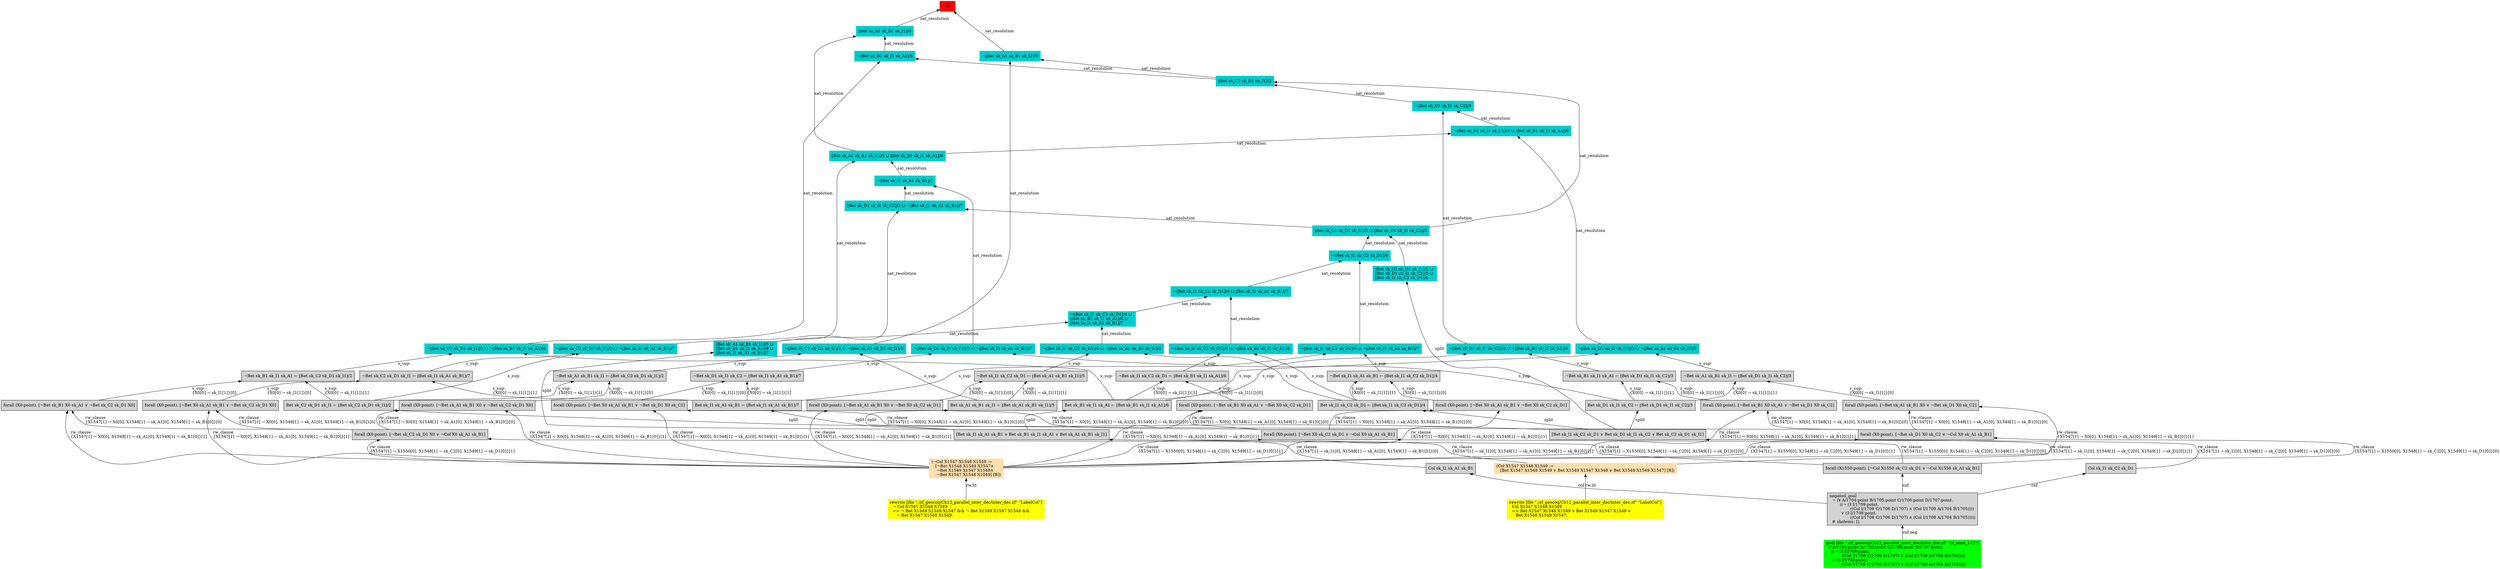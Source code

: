 digraph "unsat_graph" {
  vertex_0 [color=red, label="[]", shape=box, style=filled];
  vertex_0 -> vertex_1 [label="sat_resolution", dir="back"];
  vertex_1 [color=cyan3, shape=box, label="¬⟦Bet sk_A1 sk_B1 sk_I1⟧/5\l", style=filled];
  vertex_1 -> vertex_2 [label="sat_resolution", dir="back"];
  vertex_2 [color=cyan3, shape=box, label="⟦Bet sk_C2 sk_D1 sk_I1⟧/2\l", style=filled];
  vertex_2 -> vertex_3 [label="sat_resolution", dir="back"];
  vertex_3 [color=cyan3, shape=box, label="¬⟦Bet sk_D1 sk_I1 sk_C2⟧/3\l", style=filled];
  vertex_3 -> vertex_4 [label="sat_resolution", dir="back"];
  vertex_4 [color=cyan3, shape=box, label="¬⟦Bet sk_D1 sk_I1 sk_C2⟧/3 ⊔ ¬⟦Bet sk_B1 sk_I1 sk_A1⟧/6\l", style=filled];
  vertex_4 -> vertex_5 [label="s_sup-\l", dir="back"];
  vertex_5 [shape=box, label="¬Bet sk_B1 sk_I1 sk_A1 ← ⟦Bet sk_D1 sk_I1 sk_C2⟧/3\l", style=filled];
  vertex_5 -> vertex_6 [label="s_sup-\l\{X0[0] → sk_I1[1]\}[0]\l", dir="back"];
  vertex_6 [shape=box, label="forall (X0:point). [¬Bet sk_B1 X0 sk_A1 ∨ ¬Bet sk_D1 X0 sk_C2]\l", style=filled];
  vertex_6 -> vertex_7 [label="rw_clause\l\{X1547[1] → X0[0], X1548[1] → sk_A1[0], X1549[1] → sk_B1[0]\}[1]\l", dir="back"];
  vertex_7 [color=navajowhite, shape=box, label="(¬Col X1547 X1548 X1549 :=\l   [¬Bet X1548 X1549 X1547∧\l    ¬Bet X1549 X1547 X1548∧\l    ¬Bet X1547 X1548 X1549] [B])\l", style=filled];
  vertex_7 -> vertex_8 [label="rw.lit", dir="back"];
  vertex_8 [color=yellow, shape=box, label="rewrite [file \"./zf_geocoq/Ch12_parallel_inter_dec/inter_dec.zf\" \"LabelCol\"]\l  ¬ Col X1547 X1548 X1549\l  =\> ¬ Bet X1548 X1549 X1547 && ¬ Bet X1549 X1547 X1548 && \l     ¬ Bet X1547 X1548 X1549.\l", style=filled];
  vertex_6 -> vertex_9 [label="rw_clause\l\{X1547[1] → X0[0], X1548[1] → sk_A1[0], X1549[1] → sk_B1[0]\}[0]\l", dir="back"];
  vertex_9 [shape=box, label="forall (X0:point). [¬Bet sk_D1 X0 sk_C2 ∨ ¬Col X0 sk_A1 sk_B1]\l", style=filled];
  vertex_9 -> vertex_7 [label="rw_clause\l\{X1547[1] → X1550[0], X1548[1] → sk_C2[0], X1549[1] → sk_D1[0]\}[1]\l", dir="back"];
  vertex_9 -> vertex_10 [label="rw_clause\l\{X1547[1] → X1550[0], X1548[1] → sk_C2[0], X1549[1] → sk_D1[0]\}[0]\l", dir="back"];
  vertex_10 [shape=box, label="forall (X1550:point). [¬Col X1550 sk_C2 sk_D1 ∨ ¬Col X1550 sk_A1 sk_B1]\l", style=filled];
  vertex_10 -> vertex_11 [label="cnf", dir="back"];
  vertex_11 [shape=box, label="negated_goal\l  ¬ (∀ A/1704:point B/1705:point C/1706:point D/1707:point.\l        ((¬ (∃ I/1709:point.\l                ((Col I/1709 C/1706 D/1707) ∧ (Col I/1709 A/1704 B/1705))))\l         ∨ (∃ I/1708:point.\l                ((Col I/1708 C/1706 D/1707) ∧ (Col I/1708 A/1704 B/1705)))))\l  # skolems: [].\l", style=filled];
  vertex_11 -> vertex_12 [label="cnf.neg", dir="back"];
  vertex_12 [color=green, shape=box, label="goal [file \"./zf_geocoq/Ch12_parallel_inter_dec/inter_dec.zf\" \"zf_stmt_132\"]\l  ∀ A/1704:point B/1705:point C/1706:point D/1707:point.\l    ((¬ (∃ I/1709:point.\l            ((Col I/1709 C/1706 D/1707) ∧ (Col I/1709 A/1704 B/1705))))\l     ∨ (∃ I/1708:point.\l            ((Col I/1708 C/1706 D/1707) ∧ (Col I/1708 A/1704 B/1705)))).\l", style=filled];
  vertex_5 -> vertex_13 [label="s_sup-\l\{X0[0] → sk_I1[1]\}[1]\l", dir="back"];
  vertex_13 [shape=box, label="Bet sk_D1 sk_I1 sk_C2 ← ⟦Bet sk_D1 sk_I1 sk_C2⟧/3\l", style=filled];
  vertex_13 -> vertex_14 [label="split", dir="back"];
  vertex_14 [shape=box, label="[Bet sk_I1 sk_C2 sk_D1 ∨ Bet sk_D1 sk_I1 sk_C2 ∨ Bet sk_C2 sk_D1 sk_I1]\l", style=filled];
  vertex_14 -> vertex_15 [label="rw_clause\l\{X1547[1] → sk_I1[0], X1548[1] → sk_C2[0], X1549[1] → sk_D1[0]\}[1]\l", dir="back"];
  vertex_15 [color=navajowhite, shape=box, label="(Col X1547 X1548 X1549 :=\l   [Bet X1547 X1548 X1549 ∨ Bet X1549 X1547 X1548 ∨ Bet X1548 X1549 X1547] [B])\l", style=filled];
  vertex_15 -> vertex_16 [label="rw.lit", dir="back"];
  vertex_16 [color=yellow, shape=box, label="rewrite [file \"./zf_geocoq/Ch12_parallel_inter_dec/inter_dec.zf\" \"LabelCol\"]\l  Col X1547 X1548 X1549\l  =\> Bet X1547 X1548 X1549 ∨ Bet X1549 X1547 X1548 ∨ \l     Bet X1548 X1549 X1547.\l", style=filled];
  vertex_14 -> vertex_17 [label="rw_clause\l\{X1547[1] → sk_I1[0], X1548[1] → sk_C2[0], X1549[1] → sk_D1[0]\}[0]\l", dir="back"];
  vertex_17 [shape=box, label="Col sk_I1 sk_C2 sk_D1\l", style=filled];
  vertex_17 -> vertex_11 [label="cnf", dir="back"];
  vertex_4 -> vertex_18 [label="s_sup-\l", dir="back"];
  vertex_18 [shape=box, label="Bet sk_B1 sk_I1 sk_A1 ← ⟦Bet sk_B1 sk_I1 sk_A1⟧/6\l", style=filled];
  vertex_18 -> vertex_19 [label="split", dir="back"];
  vertex_19 [shape=box, label="[Bet sk_I1 sk_A1 sk_B1 ∨ Bet sk_B1 sk_I1 sk_A1 ∨ Bet sk_A1 sk_B1 sk_I1]\l", style=filled];
  vertex_19 -> vertex_15 [label="rw_clause\l\{X1547[1] → sk_I1[0], X1548[1] → sk_A1[0], X1549[1] → sk_B1[0]\}[1]\l", dir="back"];
  vertex_19 -> vertex_20 [label="rw_clause\l\{X1547[1] → sk_I1[0], X1548[1] → sk_A1[0], X1549[1] → sk_B1[0]\}[0]\l", dir="back"];
  vertex_20 [shape=box, label="Col sk_I1 sk_A1 sk_B1\l", style=filled];
  vertex_20 -> vertex_11 [label="cnf", dir="back"];
  vertex_3 -> vertex_21 [label="sat_resolution", dir="back"];
  vertex_21 [color=cyan3, shape=box, label="¬⟦Bet sk_D1 sk_I1 sk_C2⟧/3 ⊔ ⟦Bet sk_B1 sk_I1 sk_A1⟧/6\l", style=filled];
  vertex_21 -> vertex_22 [label="sat_resolution", dir="back"];
  vertex_22 [color=cyan3, shape=box, label="¬⟦Bet sk_D1 sk_I1 sk_C2⟧/3 ⊔ ¬⟦Bet sk_A1 sk_B1 sk_I1⟧/5\l", style=filled];
  vertex_22 -> vertex_23 [label="s_sup-\l", dir="back"];
  vertex_23 [shape=box, label="¬Bet sk_A1 sk_B1 sk_I1 ← ⟦Bet sk_D1 sk_I1 sk_C2⟧/3\l", style=filled];
  vertex_23 -> vertex_24 [label="s_sup-\l\{X0[0] → sk_I1[1]\}[0]\l", dir="back"];
  vertex_24 [shape=box, label="forall (X0:point). [¬Bet sk_A1 sk_B1 X0 ∨ ¬Bet sk_D1 X0 sk_C2]\l", style=filled];
  vertex_24 -> vertex_7 [label="rw_clause\l\{X1547[1] → X0[0], X1548[1] → sk_A1[0], X1549[1] → sk_B1[0]\}[1]\l", dir="back"];
  vertex_24 -> vertex_9 [label="rw_clause\l\{X1547[1] → X0[0], X1548[1] → sk_A1[0], X1549[1] → sk_B1[0]\}[0]\l", dir="back"];
  vertex_23 -> vertex_13 [label="s_sup-\l\{X0[0] → sk_I1[1]\}[1]\l", dir="back"];
  vertex_22 -> vertex_25 [label="s_sup-\l", dir="back"];
  vertex_25 [shape=box, label="Bet sk_A1 sk_B1 sk_I1 ← ⟦Bet sk_A1 sk_B1 sk_I1⟧/5\l", style=filled];
  vertex_25 -> vertex_19 [label="split", dir="back"];
  vertex_21 -> vertex_26 [label="sat_resolution", dir="back"];
  vertex_26 [color=cyan3, shape=box, label="⟦Bet sk_A1 sk_B1 sk_I1⟧/5 ⊔ ⟦Bet sk_B1 sk_I1 sk_A1⟧/6\l", style=filled];
  vertex_26 -> vertex_27 [label="sat_resolution", dir="back"];
  vertex_27 [color=cyan3, shape=box, label="¬⟦Bet sk_I1 sk_A1 sk_B1⟧/7\l", style=filled];
  vertex_27 -> vertex_28 [label="sat_resolution", dir="back"];
  vertex_28 [color=cyan3, shape=box, label="¬⟦Bet sk_D1 sk_I1 sk_C2⟧/3 ⊔ ¬⟦Bet sk_I1 sk_A1 sk_B1⟧/7\l", style=filled];
  vertex_28 -> vertex_29 [label="s_sup-\l", dir="back"];
  vertex_29 [shape=box, label="¬Bet sk_D1 sk_I1 sk_C2 ← ⟦Bet sk_I1 sk_A1 sk_B1⟧/7\l", style=filled];
  vertex_29 -> vertex_30 [label="s_sup-\l\{X0[0] → sk_I1[1]\}[0]\l", dir="back"];
  vertex_30 [shape=box, label="forall (X0:point). [¬Bet X0 sk_A1 sk_B1 ∨ ¬Bet sk_D1 X0 sk_C2]\l", style=filled];
  vertex_30 -> vertex_7 [label="rw_clause\l\{X1547[1] → X0[0], X1548[1] → sk_A1[0], X1549[1] → sk_B1[0]\}[1]\l", dir="back"];
  vertex_30 -> vertex_9 [label="rw_clause\l\{X1547[1] → X0[0], X1548[1] → sk_A1[0], X1549[1] → sk_B1[0]\}[0]\l", dir="back"];
  vertex_29 -> vertex_31 [label="s_sup-\l\{X0[0] → sk_I1[1]\}[1]\l", dir="back"];
  vertex_31 [shape=box, label="Bet sk_I1 sk_A1 sk_B1 ← ⟦Bet sk_I1 sk_A1 sk_B1⟧/7\l", style=filled];
  vertex_31 -> vertex_19 [label="split", dir="back"];
  vertex_28 -> vertex_13 [label="s_sup-\l", dir="back"];
  vertex_27 -> vertex_32 [label="sat_resolution", dir="back"];
  vertex_32 [color=cyan3, shape=box, label="⟦Bet sk_D1 sk_I1 sk_C2⟧/3 ⊔ ¬⟦Bet sk_I1 sk_A1 sk_B1⟧/7\l", style=filled];
  vertex_32 -> vertex_33 [label="sat_resolution", dir="back"];
  vertex_33 [color=cyan3, shape=box, label="¬⟦Bet sk_C2 sk_D1 sk_I1⟧/2 ⊔ ¬⟦Bet sk_I1 sk_A1 sk_B1⟧/7\l", style=filled];
  vertex_33 -> vertex_34 [label="s_sup-\l", dir="back"];
  vertex_34 [shape=box, label="¬Bet sk_C2 sk_D1 sk_I1 ← ⟦Bet sk_I1 sk_A1 sk_B1⟧/7\l", style=filled];
  vertex_34 -> vertex_35 [label="s_sup-\l\{X0[0] → sk_I1[1]\}[0]\l", dir="back"];
  vertex_35 [shape=box, label="forall (X0:point). [¬Bet X0 sk_A1 sk_B1 ∨ ¬Bet sk_C2 sk_D1 X0]\l", style=filled];
  vertex_35 -> vertex_7 [label="rw_clause\l\{X1547[1] → X0[0], X1548[1] → sk_A1[0], X1549[1] → sk_B1[0]\}[1]\l", dir="back"];
  vertex_35 -> vertex_36 [label="rw_clause\l\{X1547[1] → X0[0], X1548[1] → sk_A1[0], X1549[1] → sk_B1[0]\}[0]\l", dir="back"];
  vertex_36 [shape=box, label="forall (X0:point). [¬Bet sk_C2 sk_D1 X0 ∨ ¬Col X0 sk_A1 sk_B1]\l", style=filled];
  vertex_36 -> vertex_7 [label="rw_clause\l\{X1547[1] → X1550[0], X1548[1] → sk_C2[0], X1549[1] → sk_D1[0]\}[1]\l", dir="back"];
  vertex_36 -> vertex_10 [label="rw_clause\l\{X1547[1] → X1550[0], X1548[1] → sk_C2[0], X1549[1] → sk_D1[0]\}[0]\l", dir="back"];
  vertex_34 -> vertex_31 [label="s_sup-\l\{X0[0] → sk_I1[1]\}[1]\l", dir="back"];
  vertex_33 -> vertex_37 [label="s_sup-\l", dir="back"];
  vertex_37 [shape=box, label="Bet sk_C2 sk_D1 sk_I1 ← ⟦Bet sk_C2 sk_D1 sk_I1⟧/2\l", style=filled];
  vertex_37 -> vertex_14 [label="split", dir="back"];
  vertex_32 -> vertex_38 [label="sat_resolution", dir="back"];
  vertex_38 [color=cyan3, shape=box, label="⟦Bet sk_C2 sk_D1 sk_I1⟧/2 ⊔ ⟦Bet sk_D1 sk_I1 sk_C2⟧/3\l", style=filled];
  vertex_38 -> vertex_39 [label="sat_resolution", dir="back"];
  vertex_39 [color=cyan3, shape=box, label="¬⟦Bet sk_I1 sk_C2 sk_D1⟧/4\l", style=filled];
  vertex_39 -> vertex_40 [label="sat_resolution", dir="back"];
  vertex_40 [color=cyan3, shape=box, label="¬⟦Bet sk_I1 sk_C2 sk_D1⟧/4 ⊔ ¬⟦Bet sk_I1 sk_A1 sk_B1⟧/7\l", style=filled];
  vertex_40 -> vertex_41 [label="s_sup-\l", dir="back"];
  vertex_41 [shape=box, label="¬Bet sk_I1 sk_A1 sk_B1 ← ⟦Bet sk_I1 sk_C2 sk_D1⟧/4\l", style=filled];
  vertex_41 -> vertex_42 [label="s_sup-\l\{X0[0] → sk_I1[1]\}[0]\l", dir="back"];
  vertex_42 [shape=box, label="forall (X0:point). [¬Bet X0 sk_A1 sk_B1 ∨ ¬Bet X0 sk_C2 sk_D1]\l", style=filled];
  vertex_42 -> vertex_7 [label="rw_clause\l\{X1547[1] → X0[0], X1548[1] → sk_A1[0], X1549[1] → sk_B1[0]\}[1]\l", dir="back"];
  vertex_42 -> vertex_43 [label="rw_clause\l\{X1547[1] → X0[0], X1548[1] → sk_A1[0], X1549[1] → sk_B1[0]\}[0]\l", dir="back"];
  vertex_43 [shape=box, label="forall (X0:point). [¬Bet X0 sk_C2 sk_D1 ∨ ¬Col X0 sk_A1 sk_B1]\l", style=filled];
  vertex_43 -> vertex_7 [label="rw_clause\l\{X1547[1] → X1550[0], X1548[1] → sk_C2[0], X1549[1] → sk_D1[0]\}[1]\l", dir="back"];
  vertex_43 -> vertex_10 [label="rw_clause\l\{X1547[1] → X1550[0], X1548[1] → sk_C2[0], X1549[1] → sk_D1[0]\}[0]\l", dir="back"];
  vertex_41 -> vertex_44 [label="s_sup-\l\{X0[0] → sk_I1[1]\}[1]\l", dir="back"];
  vertex_44 [shape=box, label="Bet sk_I1 sk_C2 sk_D1 ← ⟦Bet sk_I1 sk_C2 sk_D1⟧/4\l", style=filled];
  vertex_44 -> vertex_14 [label="split", dir="back"];
  vertex_40 -> vertex_31 [label="s_sup-\l", dir="back"];
  vertex_39 -> vertex_45 [label="sat_resolution", dir="back"];
  vertex_45 [color=cyan3, shape=box, label="¬⟦Bet sk_I1 sk_C2 sk_D1⟧/4 ⊔ ⟦Bet sk_I1 sk_A1 sk_B1⟧/7\l", style=filled];
  vertex_45 -> vertex_46 [label="sat_resolution", dir="back"];
  vertex_46 [color=cyan3, shape=box, label="¬⟦Bet sk_I1 sk_C2 sk_D1⟧/4 ⊔ ¬⟦Bet sk_B1 sk_I1 sk_A1⟧/6\l", style=filled];
  vertex_46 -> vertex_47 [label="s_sup-\l", dir="back"];
  vertex_47 [shape=box, label="¬Bet sk_I1 sk_C2 sk_D1 ← ⟦Bet sk_B1 sk_I1 sk_A1⟧/6\l", style=filled];
  vertex_47 -> vertex_48 [label="s_sup-\l\{X0[0] → sk_I1[1]\}[0]\l", dir="back"];
  vertex_48 [shape=box, label="forall (X0:point). [¬Bet sk_B1 X0 sk_A1 ∨ ¬Bet X0 sk_C2 sk_D1]\l", style=filled];
  vertex_48 -> vertex_7 [label="rw_clause\l\{X1547[1] → X0[0], X1548[1] → sk_A1[0], X1549[1] → sk_B1[0]\}[1]\l", dir="back"];
  vertex_48 -> vertex_43 [label="rw_clause\l\{X1547[1] → X0[0], X1548[1] → sk_A1[0], X1549[1] → sk_B1[0]\}[0]\l", dir="back"];
  vertex_47 -> vertex_18 [label="s_sup-\l\{X0[0] → sk_I1[1]\}[1]\l", dir="back"];
  vertex_46 -> vertex_44 [label="s_sup-\l", dir="back"];
  vertex_45 -> vertex_49 [label="sat_resolution", dir="back"];
  vertex_49 [color=cyan3, shape=box, label="¬⟦Bet sk_I1 sk_C2 sk_D1⟧/4 ⊔ \l⟦Bet sk_B1 sk_I1 sk_A1⟧/6 ⊔ \l⟦Bet sk_I1 sk_A1 sk_B1⟧/7\l", style=filled];
  vertex_49 -> vertex_50 [label="sat_resolution", dir="back"];
  vertex_50 [color=cyan3, shape=box, label="¬⟦Bet sk_I1 sk_C2 sk_D1⟧/4 ⊔ ¬⟦Bet sk_A1 sk_B1 sk_I1⟧/5\l", style=filled];
  vertex_50 -> vertex_51 [label="s_sup-\l", dir="back"];
  vertex_51 [shape=box, label="¬Bet sk_I1 sk_C2 sk_D1 ← ⟦Bet sk_A1 sk_B1 sk_I1⟧/5\l", style=filled];
  vertex_51 -> vertex_52 [label="s_sup-\l\{X0[0] → sk_I1[1]\}[0]\l", dir="back"];
  vertex_52 [shape=box, label="forall (X0:point). [¬Bet sk_A1 sk_B1 X0 ∨ ¬Bet X0 sk_C2 sk_D1]\l", style=filled];
  vertex_52 -> vertex_7 [label="rw_clause\l\{X1547[1] → X0[0], X1548[1] → sk_A1[0], X1549[1] → sk_B1[0]\}[1]\l", dir="back"];
  vertex_52 -> vertex_43 [label="rw_clause\l\{X1547[1] → X0[0], X1548[1] → sk_A1[0], X1549[1] → sk_B1[0]\}[0]\l", dir="back"];
  vertex_51 -> vertex_25 [label="s_sup-\l\{X0[0] → sk_I1[1]\}[1]\l", dir="back"];
  vertex_50 -> vertex_44 [label="s_sup-\l", dir="back"];
  vertex_49 -> vertex_53 [label="sat_resolution", dir="back"];
  vertex_53 [color=cyan3, shape=box, label="⟦Bet sk_A1 sk_B1 sk_I1⟧/5 ⊔ \l⟦Bet sk_B1 sk_I1 sk_A1⟧/6 ⊔ \l⟦Bet sk_I1 sk_A1 sk_B1⟧/7\l", style=filled];
  vertex_53 -> vertex_19 [label="split", dir="back"];
  vertex_38 -> vertex_54 [label="sat_resolution", dir="back"];
  vertex_54 [color=cyan3, shape=box, label="⟦Bet sk_C2 sk_D1 sk_I1⟧/2 ⊔ \l⟦Bet sk_D1 sk_I1 sk_C2⟧/3 ⊔ \l⟦Bet sk_I1 sk_C2 sk_D1⟧/4\l", style=filled];
  vertex_54 -> vertex_14 [label="split", dir="back"];
  vertex_26 -> vertex_53 [label="sat_resolution", dir="back"];
  vertex_2 -> vertex_38 [label="sat_resolution", dir="back"];
  vertex_1 -> vertex_55 [label="sat_resolution", dir="back"];
  vertex_55 [color=cyan3, shape=box, label="¬⟦Bet sk_C2 sk_D1 sk_I1⟧/2 ⊔ ¬⟦Bet sk_A1 sk_B1 sk_I1⟧/5\l", style=filled];
  vertex_55 -> vertex_56 [label="s_sup-\l", dir="back"];
  vertex_56 [shape=box, label="¬Bet sk_A1 sk_B1 sk_I1 ← ⟦Bet sk_C2 sk_D1 sk_I1⟧/2\l", style=filled];
  vertex_56 -> vertex_57 [label="s_sup-\l\{X0[0] → sk_I1[1]\}[0]\l", dir="back"];
  vertex_57 [shape=box, label="forall (X0:point). [¬Bet sk_A1 sk_B1 X0 ∨ ¬Bet sk_C2 sk_D1 X0]\l", style=filled];
  vertex_57 -> vertex_7 [label="rw_clause\l\{X1547[1] → X0[0], X1548[1] → sk_A1[0], X1549[1] → sk_B1[0]\}[1]\l", dir="back"];
  vertex_57 -> vertex_36 [label="rw_clause\l\{X1547[1] → X0[0], X1548[1] → sk_A1[0], X1549[1] → sk_B1[0]\}[0]\l", dir="back"];
  vertex_56 -> vertex_37 [label="s_sup-\l\{X0[0] → sk_I1[1]\}[1]\l", dir="back"];
  vertex_55 -> vertex_25 [label="s_sup-\l", dir="back"];
  vertex_0 -> vertex_58 [label="sat_resolution", dir="back"];
  vertex_58 [color=cyan3, shape=box, label="⟦Bet sk_A1 sk_B1 sk_I1⟧/5\l", style=filled];
  vertex_58 -> vertex_59 [label="sat_resolution", dir="back"];
  vertex_59 [color=cyan3, shape=box, label="¬⟦Bet sk_B1 sk_I1 sk_A1⟧/6\l", style=filled];
  vertex_59 -> vertex_2 [label="sat_resolution", dir="back"];
  vertex_59 -> vertex_60 [label="sat_resolution", dir="back"];
  vertex_60 [color=cyan3, shape=box, label="¬⟦Bet sk_C2 sk_D1 sk_I1⟧/2 ⊔ ¬⟦Bet sk_B1 sk_I1 sk_A1⟧/6\l", style=filled];
  vertex_60 -> vertex_61 [label="s_sup-\l", dir="back"];
  vertex_61 [shape=box, label="¬Bet sk_B1 sk_I1 sk_A1 ← ⟦Bet sk_C2 sk_D1 sk_I1⟧/2\l", style=filled];
  vertex_61 -> vertex_62 [label="s_sup-\l\{X0[0] → sk_I1[1]\}[0]\l", dir="back"];
  vertex_62 [shape=box, label="forall (X0:point). [¬Bet sk_B1 X0 sk_A1 ∨ ¬Bet sk_C2 sk_D1 X0]\l", style=filled];
  vertex_62 -> vertex_7 [label="rw_clause\l\{X1547[1] → X0[0], X1548[1] → sk_A1[0], X1549[1] → sk_B1[0]\}[1]\l", dir="back"];
  vertex_62 -> vertex_36 [label="rw_clause\l\{X1547[1] → X0[0], X1548[1] → sk_A1[0], X1549[1] → sk_B1[0]\}[0]\l", dir="back"];
  vertex_61 -> vertex_37 [label="s_sup-\l\{X0[0] → sk_I1[1]\}[1]\l", dir="back"];
  vertex_60 -> vertex_18 [label="s_sup-\l", dir="back"];
  vertex_58 -> vertex_26 [label="sat_resolution", dir="back"];
  }


